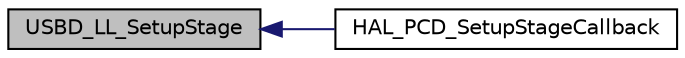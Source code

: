 digraph "USBD_LL_SetupStage"
{
  edge [fontname="Helvetica",fontsize="10",labelfontname="Helvetica",labelfontsize="10"];
  node [fontname="Helvetica",fontsize="10",shape=record];
  rankdir="LR";
  Node72 [label="USBD_LL_SetupStage",height=0.2,width=0.4,color="black", fillcolor="grey75", style="filled", fontcolor="black"];
  Node72 -> Node73 [dir="back",color="midnightblue",fontsize="10",style="solid",fontname="Helvetica"];
  Node73 [label="HAL_PCD_SetupStageCallback",height=0.2,width=0.4,color="black", fillcolor="white", style="filled",URL="$group___p_c_d___exported___functions___group2.html#ga9d72aa4d3d984b164047b081d4566f6d",tooltip="SetupStage callback. "];
}
